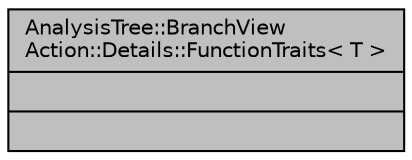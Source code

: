 digraph "AnalysisTree::BranchViewAction::Details::FunctionTraits&lt; T &gt;"
{
  edge [fontname="Helvetica",fontsize="10",labelfontname="Helvetica",labelfontsize="10"];
  node [fontname="Helvetica",fontsize="10",shape=record];
  Node1 [label="{AnalysisTree::BranchView\lAction::Details::FunctionTraits\< T \>\n||}",height=0.2,width=0.4,color="black", fillcolor="grey75", style="filled", fontcolor="black"];
}
